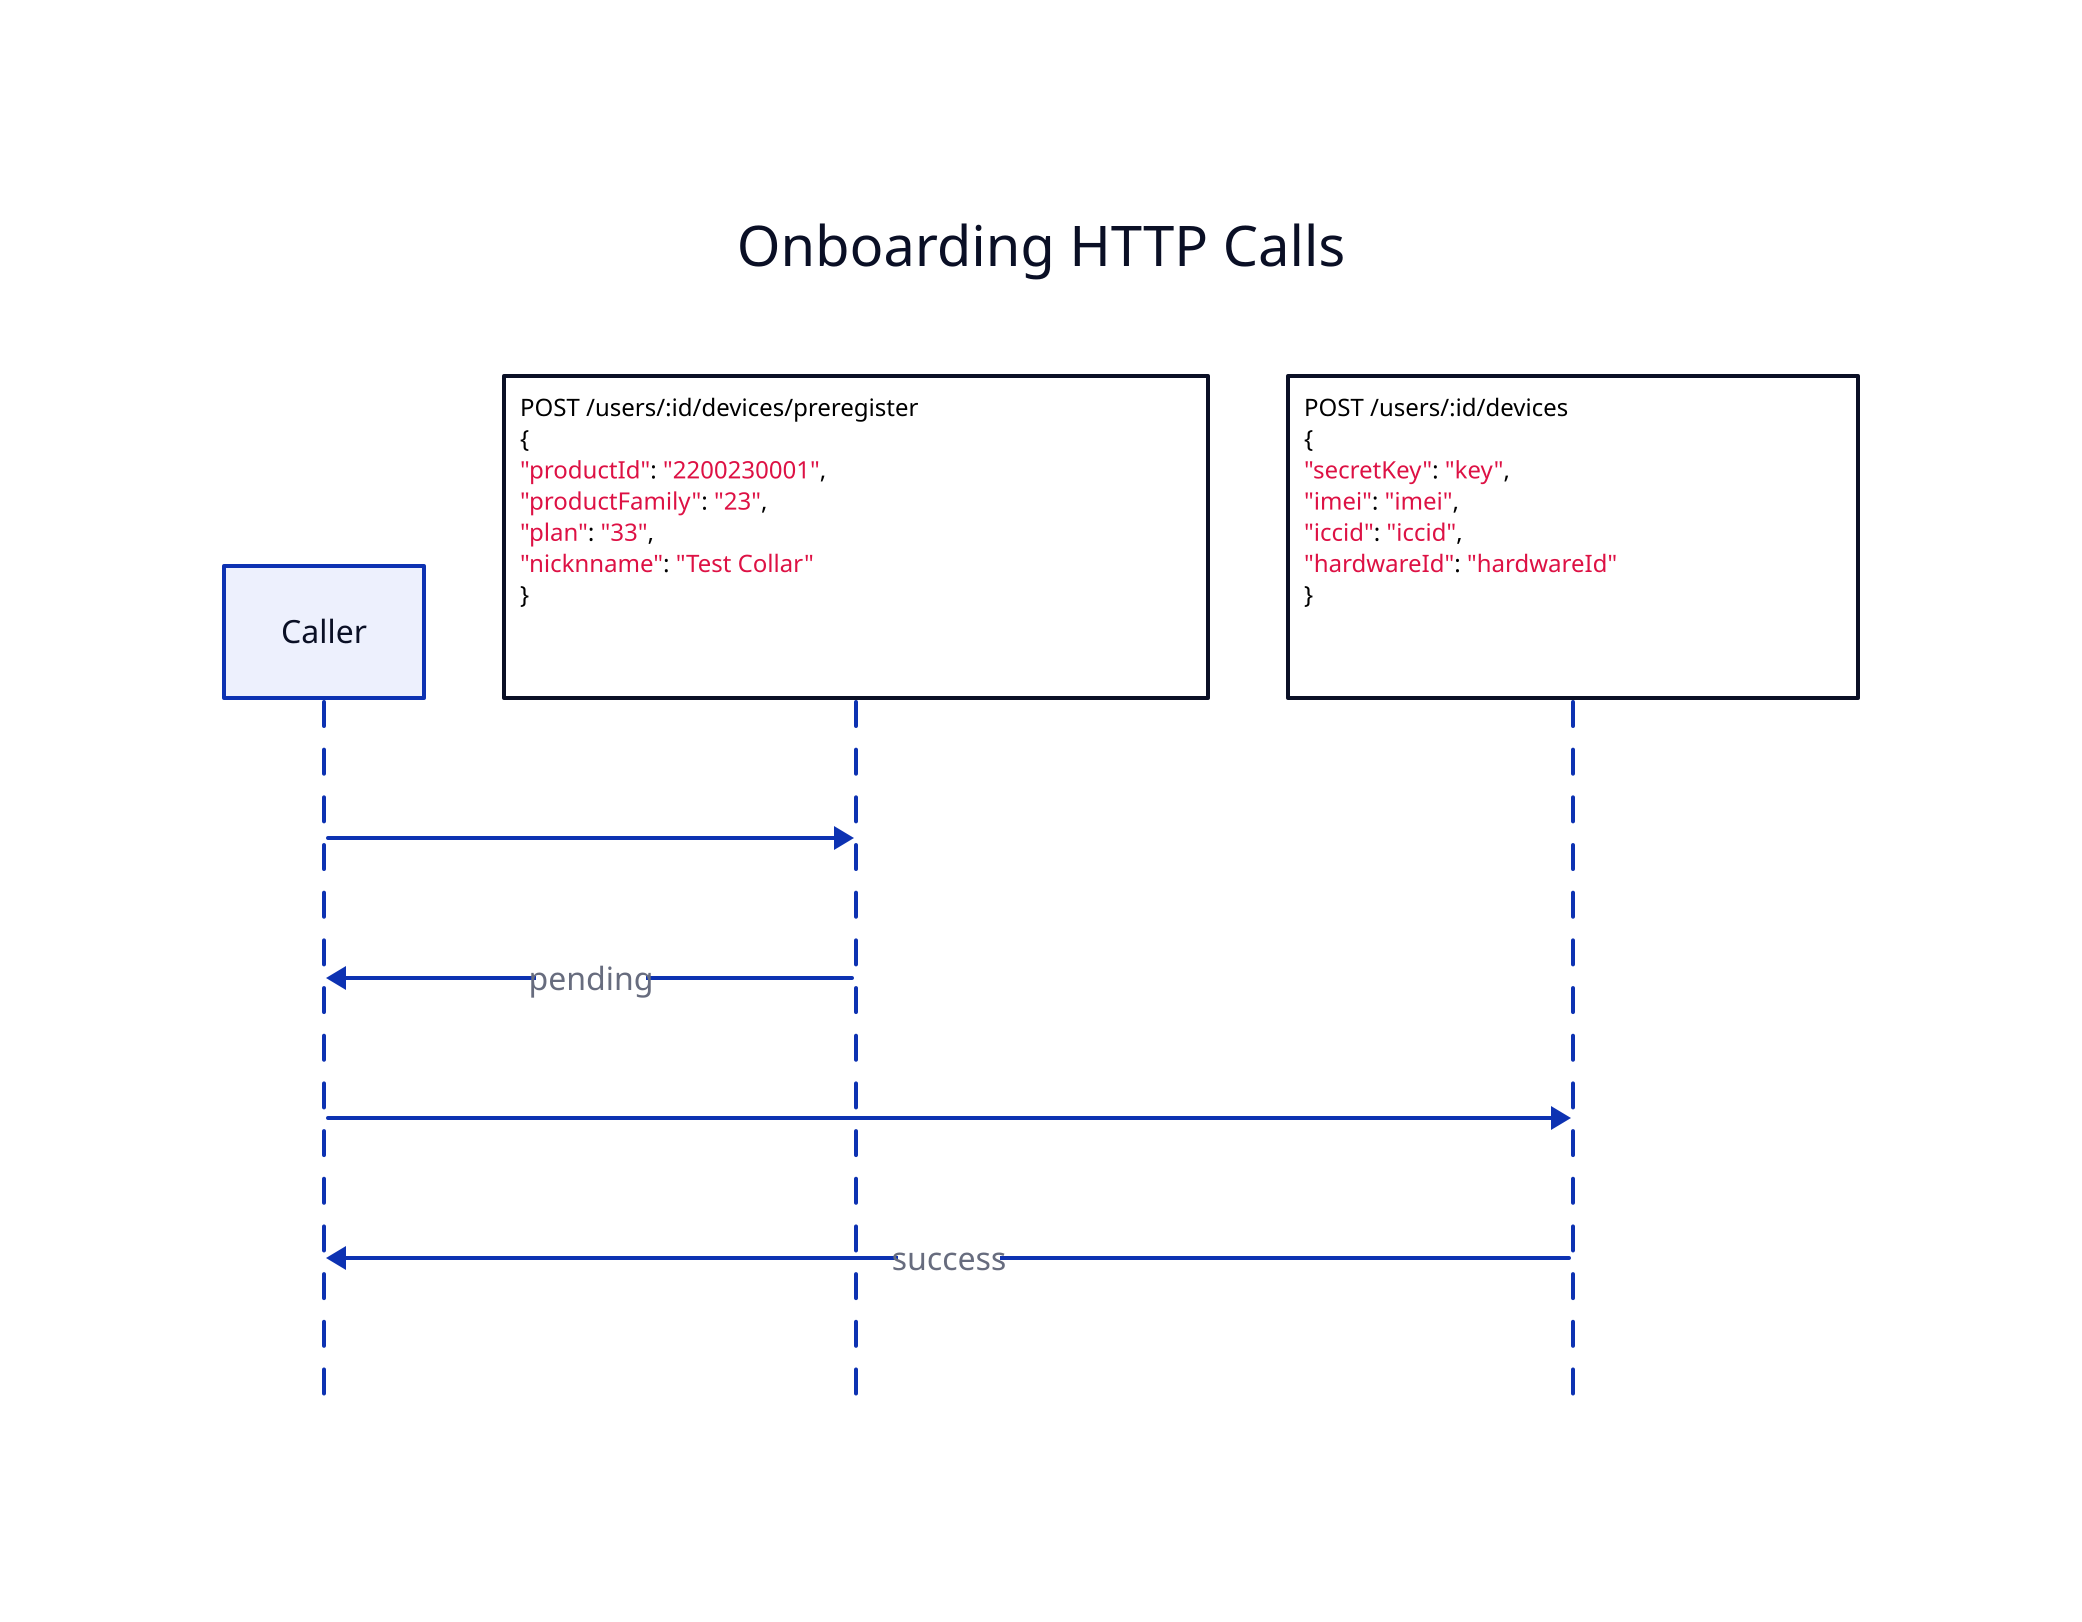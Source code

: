Onboarding HTTP Calls: {
  shape: sequence_diagram
  call: Caller; preregRequest: Pre-register; activateRequest: Activate; 

  preregRequest: |go
  POST /users/:id/devices/preregister
  {
    "productId": "2200230001",
    "productFamily": "23",
    "plan": "33",
    "nicknname": "Test Collar"
  }
  |

  activateRequest: |go
  POST /users/:id/devices
  {
    "secretKey": "key",
    "imei": "imei",
    "iccid": "iccid",
    "hardwareId": "hardwareId"
  }
  |

  call -> preregRequest 
  preregRequest -> call: pending
  call -> activateRequest
  activateRequest -> call: success
}